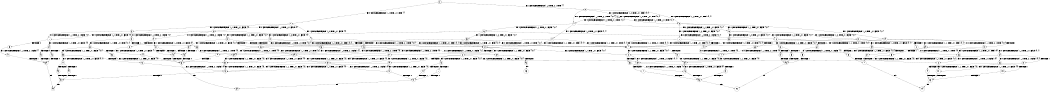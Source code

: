 digraph BCG {
size = "7, 10.5";
center = TRUE;
node [shape = circle];
0 [peripheries = 2];
0 -> 1 [label = "EX !0 !ATOMIC_EXCH_BRANCH (1, +1, TRUE, +0, 1, TRUE) !{}"];
0 -> 2 [label = "EX !1 !ATOMIC_EXCH_BRANCH (1, +0, TRUE, +0, 1, TRUE) !{}"];
1 -> 3 [label = "EX !0 !ATOMIC_EXCH_BRANCH (1, +1, TRUE, +0, 1, FALSE) !{0}"];
1 -> 4 [label = "EX !1 !ATOMIC_EXCH_BRANCH (1, +0, TRUE, +0, 1, FALSE) !{0}"];
1 -> 5 [label = "EX !0 !ATOMIC_EXCH_BRANCH (1, +1, TRUE, +0, 1, FALSE) !{0}"];
2 -> 6 [label = "EX !1 !ATOMIC_EXCH_BRANCH (1, +0, TRUE, +0, 1, TRUE) !{0, 1}"];
2 -> 7 [label = "EX !0 !ATOMIC_EXCH_BRANCH (1, +1, TRUE, +0, 1, TRUE) !{0, 1}"];
2 -> 8 [label = "EX !0 !ATOMIC_EXCH_BRANCH (1, +1, TRUE, +0, 1, TRUE) !{0, 1}"];
3 -> 9 [label = "EX !0 !ATOMIC_EXCH_BRANCH (1, +1, TRUE, +0, 1, FALSE) !{0}"];
3 -> 10 [label = "EX !1 !ATOMIC_EXCH_BRANCH (1, +0, TRUE, +0, 1, FALSE) !{0}"];
3 -> 11 [label = "EX !0 !ATOMIC_EXCH_BRANCH (1, +1, TRUE, +0, 1, FALSE) !{0}"];
4 -> 12 [label = "EX !0 !ATOMIC_EXCH_BRANCH (1, +1, TRUE, +0, 1, TRUE) !{0, 1}"];
4 -> 13 [label = "TERMINATE !1"];
4 -> 14 [label = "EX !0 !ATOMIC_EXCH_BRANCH (1, +1, TRUE, +0, 1, TRUE) !{0, 1}"];
5 -> 15 [label = "EX !1 !ATOMIC_EXCH_BRANCH (1, +0, TRUE, +0, 1, FALSE) !{0}"];
5 -> 11 [label = "EX !0 !ATOMIC_EXCH_BRANCH (1, +1, TRUE, +0, 1, FALSE) !{0}"];
6 -> 6 [label = "EX !1 !ATOMIC_EXCH_BRANCH (1, +0, TRUE, +0, 1, TRUE) !{0, 1}"];
6 -> 7 [label = "EX !0 !ATOMIC_EXCH_BRANCH (1, +1, TRUE, +0, 1, TRUE) !{0, 1}"];
6 -> 8 [label = "EX !0 !ATOMIC_EXCH_BRANCH (1, +1, TRUE, +0, 1, TRUE) !{0, 1}"];
7 -> 16 [label = "EX !0 !ATOMIC_EXCH_BRANCH (1, +1, TRUE, +0, 1, FALSE) !{0, 1}"];
7 -> 17 [label = "EX !1 !ATOMIC_EXCH_BRANCH (1, +0, TRUE, +0, 1, FALSE) !{0, 1}"];
7 -> 18 [label = "EX !0 !ATOMIC_EXCH_BRANCH (1, +1, TRUE, +0, 1, FALSE) !{0, 1}"];
8 -> 19 [label = "EX !1 !ATOMIC_EXCH_BRANCH (1, +0, TRUE, +0, 1, FALSE) !{0, 1}"];
8 -> 18 [label = "EX !0 !ATOMIC_EXCH_BRANCH (1, +1, TRUE, +0, 1, FALSE) !{0, 1}"];
8 -> 20 [label = "EX !1 !ATOMIC_EXCH_BRANCH (1, +0, TRUE, +0, 1, FALSE) !{0, 1}"];
9 -> 21 [label = "EX !1 !ATOMIC_EXCH_BRANCH (1, +0, TRUE, +0, 1, FALSE) !{0}"];
9 -> 22 [label = "TERMINATE !0"];
10 -> 12 [label = "EX !0 !ATOMIC_EXCH_BRANCH (1, +1, TRUE, +0, 1, TRUE) !{0, 1}"];
10 -> 23 [label = "TERMINATE !1"];
10 -> 14 [label = "EX !0 !ATOMIC_EXCH_BRANCH (1, +1, TRUE, +0, 1, TRUE) !{0, 1}"];
11 -> 24 [label = "EX !1 !ATOMIC_EXCH_BRANCH (1, +0, TRUE, +0, 1, FALSE) !{0}"];
11 -> 25 [label = "TERMINATE !0"];
12 -> 26 [label = "EX !0 !ATOMIC_EXCH_BRANCH (1, +1, TRUE, +0, 1, FALSE) !{0, 1}"];
12 -> 27 [label = "TERMINATE !1"];
12 -> 28 [label = "EX !0 !ATOMIC_EXCH_BRANCH (1, +1, TRUE, +0, 1, FALSE) !{0, 1}"];
13 -> 29 [label = "EX !0 !ATOMIC_EXCH_BRANCH (1, +1, TRUE, +0, 1, TRUE) !{0}"];
13 -> 30 [label = "EX !0 !ATOMIC_EXCH_BRANCH (1, +1, TRUE, +0, 1, TRUE) !{0}"];
14 -> 28 [label = "EX !0 !ATOMIC_EXCH_BRANCH (1, +1, TRUE, +0, 1, FALSE) !{0, 1}"];
14 -> 31 [label = "TERMINATE !1"];
15 -> 32 [label = "EX !0 !ATOMIC_EXCH_BRANCH (1, +1, TRUE, +0, 1, TRUE) !{0, 1}"];
15 -> 33 [label = "TERMINATE !1"];
16 -> 34 [label = "EX !0 !ATOMIC_EXCH_BRANCH (1, +1, TRUE, +0, 1, FALSE) !{0, 1}"];
16 -> 35 [label = "EX !1 !ATOMIC_EXCH_BRANCH (1, +0, TRUE, +0, 1, FALSE) !{0, 1}"];
16 -> 36 [label = "EX !0 !ATOMIC_EXCH_BRANCH (1, +1, TRUE, +0, 1, FALSE) !{0, 1}"];
17 -> 12 [label = "EX !0 !ATOMIC_EXCH_BRANCH (1, +1, TRUE, +0, 1, TRUE) !{0, 1}"];
17 -> 13 [label = "TERMINATE !1"];
17 -> 14 [label = "EX !0 !ATOMIC_EXCH_BRANCH (1, +1, TRUE, +0, 1, TRUE) !{0, 1}"];
18 -> 37 [label = "EX !1 !ATOMIC_EXCH_BRANCH (1, +0, TRUE, +0, 1, FALSE) !{0, 1}"];
18 -> 36 [label = "EX !0 !ATOMIC_EXCH_BRANCH (1, +1, TRUE, +0, 1, FALSE) !{0, 1}"];
18 -> 38 [label = "EX !1 !ATOMIC_EXCH_BRANCH (1, +0, TRUE, +0, 1, FALSE) !{0, 1}"];
19 -> 39 [label = "EX !0 !ATOMIC_EXCH_BRANCH (1, +1, TRUE, +0, 1, TRUE) !{0, 1}"];
19 -> 40 [label = "TERMINATE !1"];
19 -> 14 [label = "EX !0 !ATOMIC_EXCH_BRANCH (1, +1, TRUE, +0, 1, TRUE) !{0, 1}"];
20 -> 14 [label = "EX !0 !ATOMIC_EXCH_BRANCH (1, +1, TRUE, +0, 1, TRUE) !{0, 1}"];
20 -> 41 [label = "TERMINATE !1"];
21 -> 42 [label = "TERMINATE !0"];
21 -> 43 [label = "TERMINATE !1"];
22 -> 44 [label = "EX !1 !ATOMIC_EXCH_BRANCH (1, +0, TRUE, +0, 1, FALSE) !{}"];
23 -> 29 [label = "EX !0 !ATOMIC_EXCH_BRANCH (1, +1, TRUE, +0, 1, TRUE) !{0}"];
23 -> 30 [label = "EX !0 !ATOMIC_EXCH_BRANCH (1, +1, TRUE, +0, 1, TRUE) !{0}"];
24 -> 45 [label = "TERMINATE !0"];
24 -> 46 [label = "TERMINATE !1"];
25 -> 47 [label = "EX !1 !ATOMIC_EXCH_BRANCH (1, +0, TRUE, +0, 1, FALSE) !{}"];
26 -> 48 [label = "EX !0 !ATOMIC_EXCH_BRANCH (1, +1, TRUE, +0, 1, FALSE) !{0, 1}"];
26 -> 49 [label = "TERMINATE !1"];
26 -> 50 [label = "EX !0 !ATOMIC_EXCH_BRANCH (1, +1, TRUE, +0, 1, FALSE) !{0, 1}"];
27 -> 51 [label = "EX !0 !ATOMIC_EXCH_BRANCH (1, +1, TRUE, +0, 1, FALSE) !{0}"];
27 -> 52 [label = "EX !0 !ATOMIC_EXCH_BRANCH (1, +1, TRUE, +0, 1, FALSE) !{0}"];
28 -> 50 [label = "EX !0 !ATOMIC_EXCH_BRANCH (1, +1, TRUE, +0, 1, FALSE) !{0, 1}"];
28 -> 53 [label = "TERMINATE !1"];
29 -> 51 [label = "EX !0 !ATOMIC_EXCH_BRANCH (1, +1, TRUE, +0, 1, FALSE) !{0}"];
29 -> 52 [label = "EX !0 !ATOMIC_EXCH_BRANCH (1, +1, TRUE, +0, 1, FALSE) !{0}"];
30 -> 52 [label = "EX !0 !ATOMIC_EXCH_BRANCH (1, +1, TRUE, +0, 1, FALSE) !{0}"];
31 -> 54 [label = "EX !0 !ATOMIC_EXCH_BRANCH (1, +1, TRUE, +0, 1, FALSE) !{0}"];
32 -> 55 [label = "EX !0 !ATOMIC_EXCH_BRANCH (1, +1, TRUE, +0, 1, FALSE) !{0, 1}"];
32 -> 56 [label = "TERMINATE !1"];
33 -> 30 [label = "EX !0 !ATOMIC_EXCH_BRANCH (1, +1, TRUE, +0, 1, TRUE) !{0}"];
34 -> 57 [label = "EX !1 !ATOMIC_EXCH_BRANCH (1, +0, TRUE, +0, 1, FALSE) !{0, 1}"];
34 -> 58 [label = "TERMINATE !0"];
35 -> 12 [label = "EX !0 !ATOMIC_EXCH_BRANCH (1, +1, TRUE, +0, 1, TRUE) !{0, 1}"];
35 -> 23 [label = "TERMINATE !1"];
35 -> 14 [label = "EX !0 !ATOMIC_EXCH_BRANCH (1, +1, TRUE, +0, 1, TRUE) !{0, 1}"];
36 -> 59 [label = "EX !1 !ATOMIC_EXCH_BRANCH (1, +0, TRUE, +0, 1, FALSE) !{0, 1}"];
36 -> 60 [label = "EX !1 !ATOMIC_EXCH_BRANCH (1, +0, TRUE, +0, 1, FALSE) !{0, 1}"];
36 -> 61 [label = "TERMINATE !0"];
37 -> 39 [label = "EX !0 !ATOMIC_EXCH_BRANCH (1, +1, TRUE, +0, 1, TRUE) !{0, 1}"];
37 -> 62 [label = "TERMINATE !1"];
37 -> 14 [label = "EX !0 !ATOMIC_EXCH_BRANCH (1, +1, TRUE, +0, 1, TRUE) !{0, 1}"];
38 -> 14 [label = "EX !0 !ATOMIC_EXCH_BRANCH (1, +1, TRUE, +0, 1, TRUE) !{0, 1}"];
38 -> 63 [label = "TERMINATE !1"];
39 -> 64 [label = "EX !0 !ATOMIC_EXCH_BRANCH (1, +1, TRUE, +0, 1, FALSE) !{0, 1}"];
39 -> 65 [label = "TERMINATE !1"];
39 -> 28 [label = "EX !0 !ATOMIC_EXCH_BRANCH (1, +1, TRUE, +0, 1, FALSE) !{0, 1}"];
40 -> 66 [label = "EX !0 !ATOMIC_EXCH_BRANCH (1, +1, TRUE, +0, 1, TRUE) !{0}"];
41 -> 67 [label = "EX !0 !ATOMIC_EXCH_BRANCH (1, +1, TRUE, +0, 1, TRUE) !{0}"];
42 -> 68 [label = "TERMINATE !1"];
43 -> 68 [label = "TERMINATE !0"];
44 -> 68 [label = "TERMINATE !1"];
45 -> 69 [label = "TERMINATE !1"];
46 -> 69 [label = "TERMINATE !0"];
47 -> 69 [label = "TERMINATE !1"];
48 -> 70 [label = "TERMINATE !0"];
48 -> 71 [label = "TERMINATE !1"];
49 -> 72 [label = "EX !0 !ATOMIC_EXCH_BRANCH (1, +1, TRUE, +0, 1, FALSE) !{0}"];
49 -> 73 [label = "EX !0 !ATOMIC_EXCH_BRANCH (1, +1, TRUE, +0, 1, FALSE) !{0}"];
50 -> 74 [label = "TERMINATE !0"];
50 -> 75 [label = "TERMINATE !1"];
51 -> 72 [label = "EX !0 !ATOMIC_EXCH_BRANCH (1, +1, TRUE, +0, 1, FALSE) !{0}"];
51 -> 73 [label = "EX !0 !ATOMIC_EXCH_BRANCH (1, +1, TRUE, +0, 1, FALSE) !{0}"];
52 -> 73 [label = "EX !0 !ATOMIC_EXCH_BRANCH (1, +1, TRUE, +0, 1, FALSE) !{0}"];
53 -> 76 [label = "EX !0 !ATOMIC_EXCH_BRANCH (1, +1, TRUE, +0, 1, FALSE) !{0}"];
54 -> 76 [label = "EX !0 !ATOMIC_EXCH_BRANCH (1, +1, TRUE, +0, 1, FALSE) !{0}"];
55 -> 77 [label = "EX !0 !ATOMIC_EXCH_BRANCH (1, +1, TRUE, +0, 1, FALSE) !{0, 1}"];
55 -> 78 [label = "TERMINATE !1"];
56 -> 52 [label = "EX !0 !ATOMIC_EXCH_BRANCH (1, +1, TRUE, +0, 1, FALSE) !{0}"];
57 -> 42 [label = "TERMINATE !0"];
57 -> 43 [label = "TERMINATE !1"];
58 -> 79 [label = "EX !1 !ATOMIC_EXCH_BRANCH (1, +0, TRUE, +0, 1, FALSE) !{1}"];
58 -> 80 [label = "EX !1 !ATOMIC_EXCH_BRANCH (1, +0, TRUE, +0, 1, FALSE) !{1}"];
59 -> 81 [label = "TERMINATE !0"];
59 -> 82 [label = "TERMINATE !1"];
60 -> 83 [label = "TERMINATE !0"];
60 -> 84 [label = "TERMINATE !1"];
61 -> 85 [label = "EX !1 !ATOMIC_EXCH_BRANCH (1, +0, TRUE, +0, 1, FALSE) !{1}"];
62 -> 66 [label = "EX !0 !ATOMIC_EXCH_BRANCH (1, +1, TRUE, +0, 1, TRUE) !{0}"];
63 -> 67 [label = "EX !0 !ATOMIC_EXCH_BRANCH (1, +1, TRUE, +0, 1, TRUE) !{0}"];
64 -> 86 [label = "EX !0 !ATOMIC_EXCH_BRANCH (1, +1, TRUE, +0, 1, FALSE) !{0, 1}"];
64 -> 87 [label = "TERMINATE !1"];
64 -> 50 [label = "EX !0 !ATOMIC_EXCH_BRANCH (1, +1, TRUE, +0, 1, FALSE) !{0, 1}"];
65 -> 88 [label = "EX !0 !ATOMIC_EXCH_BRANCH (1, +1, TRUE, +0, 1, FALSE) !{0}"];
66 -> 88 [label = "EX !0 !ATOMIC_EXCH_BRANCH (1, +1, TRUE, +0, 1, FALSE) !{0}"];
67 -> 54 [label = "EX !0 !ATOMIC_EXCH_BRANCH (1, +1, TRUE, +0, 1, FALSE) !{0}"];
68 -> 89 [label = "exit"];
69 -> 90 [label = "exit"];
70 -> 91 [label = "TERMINATE !1"];
71 -> 91 [label = "TERMINATE !0"];
72 -> 91 [label = "TERMINATE !0"];
73 -> 92 [label = "TERMINATE !0"];
74 -> 93 [label = "TERMINATE !1"];
75 -> 93 [label = "TERMINATE !0"];
76 -> 93 [label = "TERMINATE !0"];
77 -> 94 [label = "TERMINATE !0"];
77 -> 95 [label = "TERMINATE !1"];
78 -> 73 [label = "EX !0 !ATOMIC_EXCH_BRANCH (1, +1, TRUE, +0, 1, FALSE) !{0}"];
79 -> 68 [label = "TERMINATE !1"];
80 -> 96 [label = "TERMINATE !1"];
81 -> 97 [label = "TERMINATE !1"];
82 -> 97 [label = "TERMINATE !0"];
83 -> 98 [label = "TERMINATE !1"];
84 -> 98 [label = "TERMINATE !0"];
85 -> 98 [label = "TERMINATE !1"];
86 -> 99 [label = "TERMINATE !0"];
86 -> 100 [label = "TERMINATE !1"];
87 -> 101 [label = "EX !0 !ATOMIC_EXCH_BRANCH (1, +1, TRUE, +0, 1, FALSE) !{0}"];
88 -> 101 [label = "EX !0 !ATOMIC_EXCH_BRANCH (1, +1, TRUE, +0, 1, FALSE) !{0}"];
91 -> 89 [label = "exit"];
92 -> 90 [label = "exit"];
93 -> 102 [label = "exit"];
94 -> 92 [label = "TERMINATE !1"];
95 -> 92 [label = "TERMINATE !0"];
96 -> 103 [label = "exit"];
97 -> 104 [label = "exit"];
98 -> 102 [label = "exit"];
99 -> 105 [label = "TERMINATE !1"];
100 -> 105 [label = "TERMINATE !0"];
101 -> 105 [label = "TERMINATE !0"];
105 -> 104 [label = "exit"];
}
